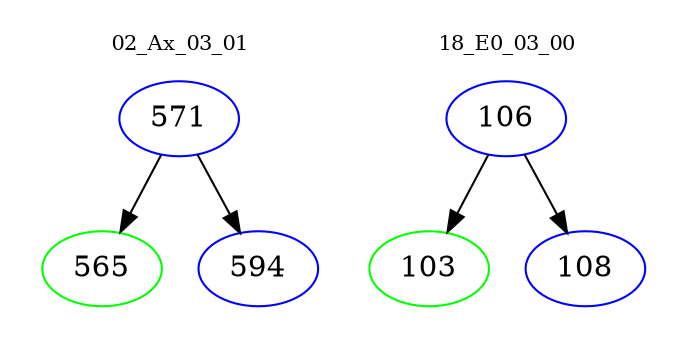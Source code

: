 digraph{
subgraph cluster_0 {
color = white
label = "02_Ax_03_01";
fontsize=10;
T0_571 [label="571", color="blue"]
T0_571 -> T0_565 [color="black"]
T0_565 [label="565", color="green"]
T0_571 -> T0_594 [color="black"]
T0_594 [label="594", color="blue"]
}
subgraph cluster_1 {
color = white
label = "18_E0_03_00";
fontsize=10;
T1_106 [label="106", color="blue"]
T1_106 -> T1_103 [color="black"]
T1_103 [label="103", color="green"]
T1_106 -> T1_108 [color="black"]
T1_108 [label="108", color="blue"]
}
}
